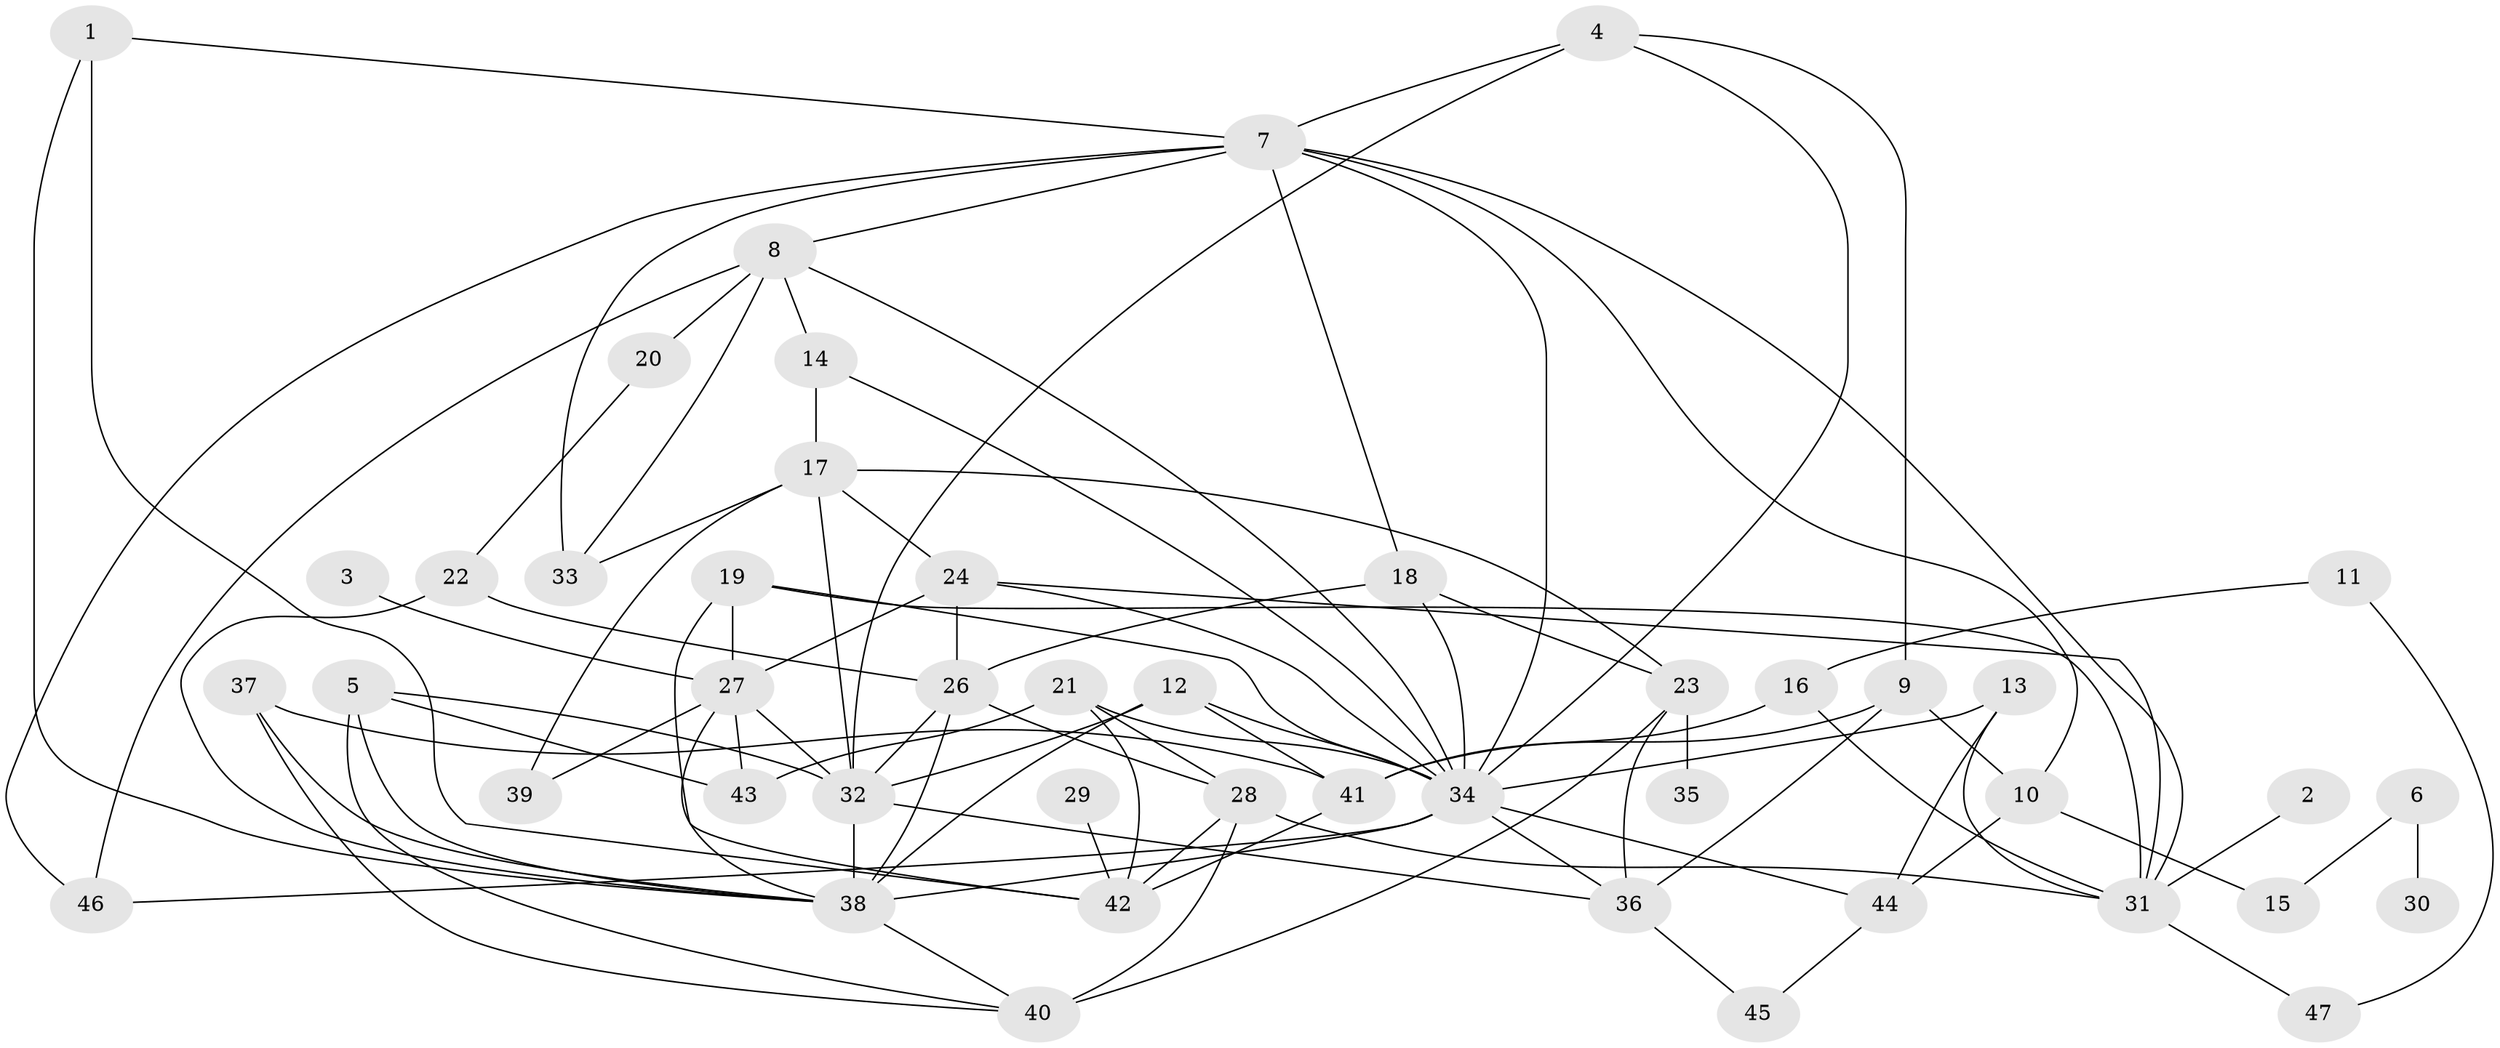 // original degree distribution, {2: 0.30851063829787234, 4: 0.2127659574468085, 1: 0.11702127659574468, 5: 0.06382978723404255, 3: 0.19148936170212766, 6: 0.05319148936170213, 7: 0.02127659574468085, 0: 0.010638297872340425, 9: 0.010638297872340425, 8: 0.010638297872340425}
// Generated by graph-tools (version 1.1) at 2025/35/03/04/25 23:35:52]
// undirected, 46 vertices, 96 edges
graph export_dot {
  node [color=gray90,style=filled];
  1;
  2;
  3;
  4;
  5;
  6;
  7;
  8;
  9;
  10;
  11;
  12;
  13;
  14;
  15;
  16;
  17;
  18;
  19;
  20;
  21;
  22;
  23;
  24;
  26;
  27;
  28;
  29;
  30;
  31;
  32;
  33;
  34;
  35;
  36;
  37;
  38;
  39;
  40;
  41;
  42;
  43;
  44;
  45;
  46;
  47;
  1 -- 7 [weight=1.0];
  1 -- 38 [weight=1.0];
  1 -- 42 [weight=1.0];
  2 -- 31 [weight=1.0];
  3 -- 27 [weight=1.0];
  4 -- 7 [weight=1.0];
  4 -- 9 [weight=1.0];
  4 -- 32 [weight=1.0];
  4 -- 34 [weight=1.0];
  5 -- 32 [weight=1.0];
  5 -- 38 [weight=1.0];
  5 -- 40 [weight=1.0];
  5 -- 43 [weight=1.0];
  6 -- 15 [weight=1.0];
  6 -- 30 [weight=1.0];
  7 -- 8 [weight=1.0];
  7 -- 10 [weight=1.0];
  7 -- 18 [weight=1.0];
  7 -- 31 [weight=1.0];
  7 -- 33 [weight=1.0];
  7 -- 34 [weight=1.0];
  7 -- 46 [weight=1.0];
  8 -- 14 [weight=1.0];
  8 -- 20 [weight=1.0];
  8 -- 33 [weight=1.0];
  8 -- 34 [weight=1.0];
  8 -- 46 [weight=1.0];
  9 -- 10 [weight=1.0];
  9 -- 36 [weight=1.0];
  9 -- 41 [weight=1.0];
  10 -- 15 [weight=1.0];
  10 -- 44 [weight=2.0];
  11 -- 16 [weight=1.0];
  11 -- 47 [weight=1.0];
  12 -- 32 [weight=1.0];
  12 -- 34 [weight=1.0];
  12 -- 38 [weight=1.0];
  12 -- 41 [weight=1.0];
  13 -- 31 [weight=1.0];
  13 -- 34 [weight=1.0];
  13 -- 44 [weight=1.0];
  14 -- 17 [weight=1.0];
  14 -- 34 [weight=1.0];
  16 -- 31 [weight=1.0];
  16 -- 41 [weight=1.0];
  17 -- 23 [weight=1.0];
  17 -- 24 [weight=1.0];
  17 -- 32 [weight=1.0];
  17 -- 33 [weight=1.0];
  17 -- 39 [weight=1.0];
  18 -- 23 [weight=1.0];
  18 -- 26 [weight=1.0];
  18 -- 34 [weight=1.0];
  19 -- 27 [weight=1.0];
  19 -- 31 [weight=1.0];
  19 -- 34 [weight=1.0];
  19 -- 42 [weight=1.0];
  20 -- 22 [weight=1.0];
  21 -- 28 [weight=1.0];
  21 -- 34 [weight=1.0];
  21 -- 42 [weight=1.0];
  21 -- 43 [weight=1.0];
  22 -- 26 [weight=1.0];
  22 -- 38 [weight=1.0];
  23 -- 35 [weight=1.0];
  23 -- 36 [weight=1.0];
  23 -- 40 [weight=1.0];
  24 -- 26 [weight=1.0];
  24 -- 27 [weight=1.0];
  24 -- 31 [weight=1.0];
  24 -- 34 [weight=1.0];
  26 -- 28 [weight=1.0];
  26 -- 32 [weight=1.0];
  26 -- 38 [weight=1.0];
  27 -- 32 [weight=2.0];
  27 -- 38 [weight=1.0];
  27 -- 39 [weight=1.0];
  27 -- 43 [weight=1.0];
  28 -- 31 [weight=1.0];
  28 -- 40 [weight=2.0];
  28 -- 42 [weight=1.0];
  29 -- 42 [weight=1.0];
  31 -- 47 [weight=1.0];
  32 -- 36 [weight=1.0];
  32 -- 38 [weight=1.0];
  34 -- 36 [weight=1.0];
  34 -- 38 [weight=2.0];
  34 -- 44 [weight=1.0];
  34 -- 46 [weight=1.0];
  36 -- 45 [weight=1.0];
  37 -- 38 [weight=1.0];
  37 -- 40 [weight=1.0];
  37 -- 41 [weight=1.0];
  38 -- 40 [weight=1.0];
  41 -- 42 [weight=1.0];
  44 -- 45 [weight=1.0];
}
